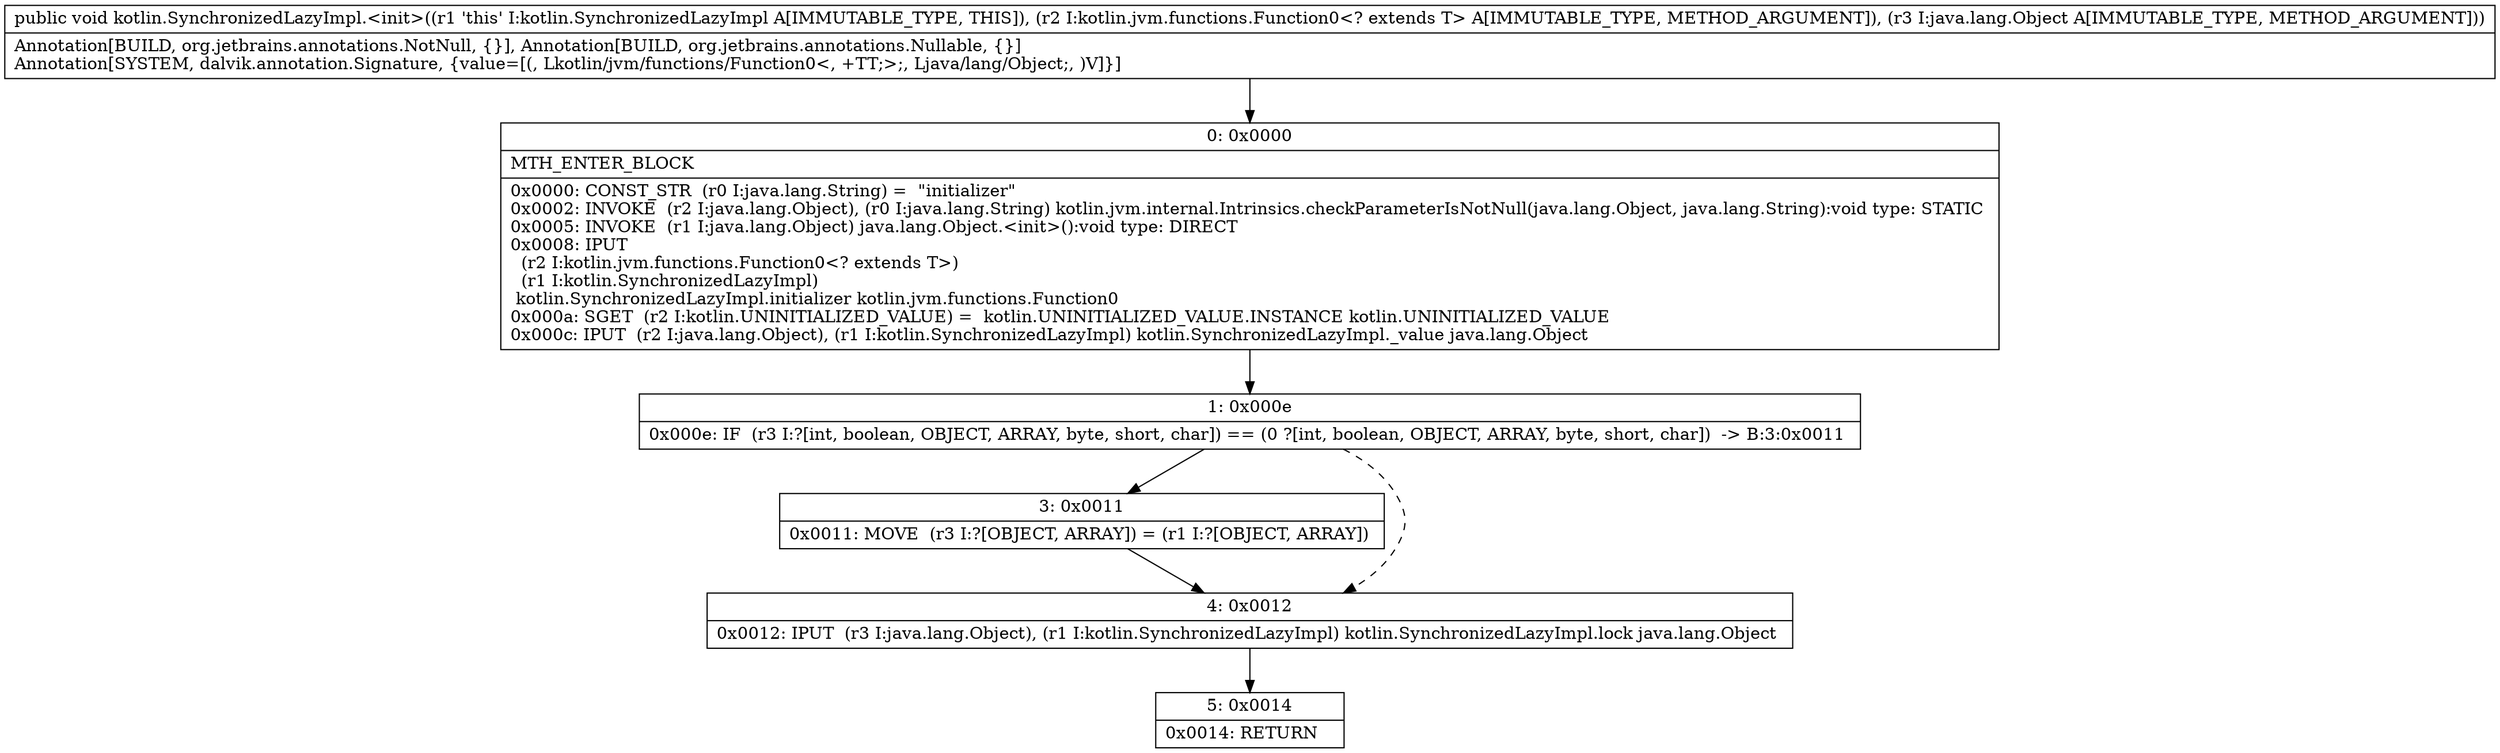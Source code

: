 digraph "CFG forkotlin.SynchronizedLazyImpl.\<init\>(Lkotlin\/jvm\/functions\/Function0;Ljava\/lang\/Object;)V" {
Node_0 [shape=record,label="{0\:\ 0x0000|MTH_ENTER_BLOCK\l|0x0000: CONST_STR  (r0 I:java.lang.String) =  \"initializer\" \l0x0002: INVOKE  (r2 I:java.lang.Object), (r0 I:java.lang.String) kotlin.jvm.internal.Intrinsics.checkParameterIsNotNull(java.lang.Object, java.lang.String):void type: STATIC \l0x0005: INVOKE  (r1 I:java.lang.Object) java.lang.Object.\<init\>():void type: DIRECT \l0x0008: IPUT  \l  (r2 I:kotlin.jvm.functions.Function0\<? extends T\>)\l  (r1 I:kotlin.SynchronizedLazyImpl)\l kotlin.SynchronizedLazyImpl.initializer kotlin.jvm.functions.Function0 \l0x000a: SGET  (r2 I:kotlin.UNINITIALIZED_VALUE) =  kotlin.UNINITIALIZED_VALUE.INSTANCE kotlin.UNINITIALIZED_VALUE \l0x000c: IPUT  (r2 I:java.lang.Object), (r1 I:kotlin.SynchronizedLazyImpl) kotlin.SynchronizedLazyImpl._value java.lang.Object \l}"];
Node_1 [shape=record,label="{1\:\ 0x000e|0x000e: IF  (r3 I:?[int, boolean, OBJECT, ARRAY, byte, short, char]) == (0 ?[int, boolean, OBJECT, ARRAY, byte, short, char])  \-\> B:3:0x0011 \l}"];
Node_3 [shape=record,label="{3\:\ 0x0011|0x0011: MOVE  (r3 I:?[OBJECT, ARRAY]) = (r1 I:?[OBJECT, ARRAY]) \l}"];
Node_4 [shape=record,label="{4\:\ 0x0012|0x0012: IPUT  (r3 I:java.lang.Object), (r1 I:kotlin.SynchronizedLazyImpl) kotlin.SynchronizedLazyImpl.lock java.lang.Object \l}"];
Node_5 [shape=record,label="{5\:\ 0x0014|0x0014: RETURN   \l}"];
MethodNode[shape=record,label="{public void kotlin.SynchronizedLazyImpl.\<init\>((r1 'this' I:kotlin.SynchronizedLazyImpl A[IMMUTABLE_TYPE, THIS]), (r2 I:kotlin.jvm.functions.Function0\<? extends T\> A[IMMUTABLE_TYPE, METHOD_ARGUMENT]), (r3 I:java.lang.Object A[IMMUTABLE_TYPE, METHOD_ARGUMENT]))  | Annotation[BUILD, org.jetbrains.annotations.NotNull, \{\}], Annotation[BUILD, org.jetbrains.annotations.Nullable, \{\}]\lAnnotation[SYSTEM, dalvik.annotation.Signature, \{value=[(, Lkotlin\/jvm\/functions\/Function0\<, +TT;\>;, Ljava\/lang\/Object;, )V]\}]\l}"];
MethodNode -> Node_0;
Node_0 -> Node_1;
Node_1 -> Node_3;
Node_1 -> Node_4[style=dashed];
Node_3 -> Node_4;
Node_4 -> Node_5;
}

